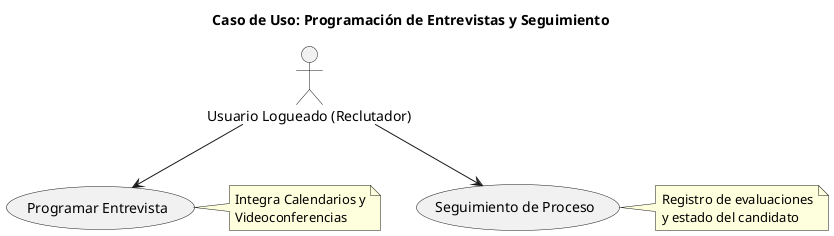 @startuml
title Caso de Uso: Programación de Entrevistas y Seguimiento

actor "Usuario Logueado (Reclutador)" as Recruiter

usecase "Programar Entrevista" as UC_Entrevista
usecase "Seguimiento de Proceso" as UC_Seguimiento

Recruiter --> UC_Entrevista
Recruiter --> UC_Seguimiento

note right of UC_Entrevista
  Integra Calendarios y
  Videoconferencias
end note

note right of UC_Seguimiento
  Registro de evaluaciones
  y estado del candidato
end note

@enduml